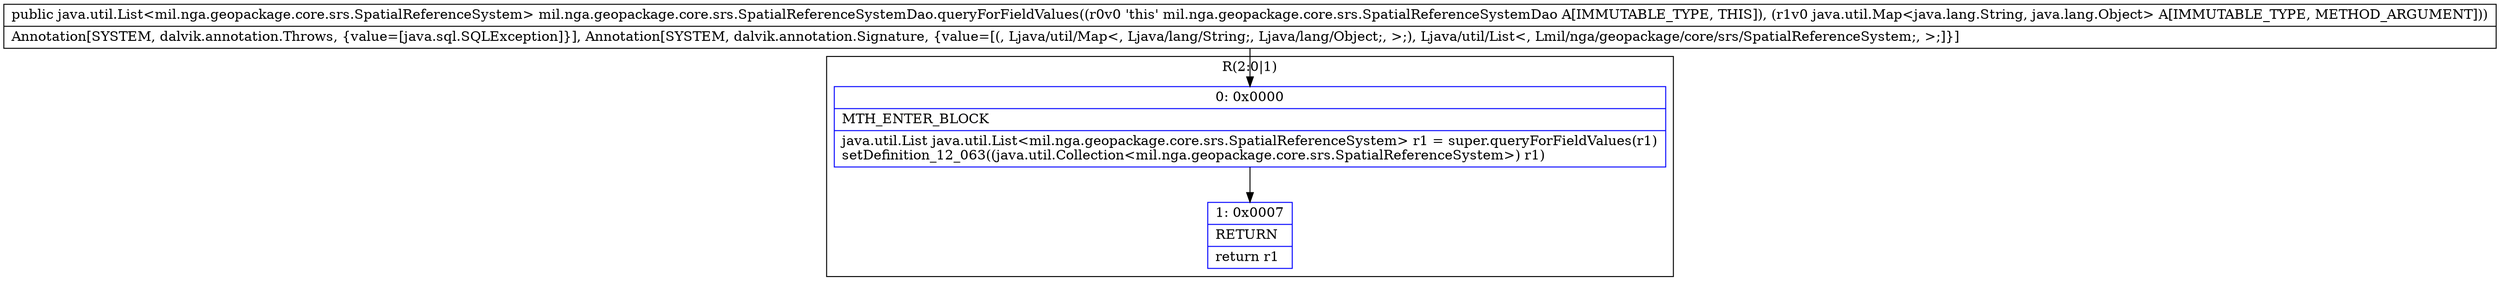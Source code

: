 digraph "CFG formil.nga.geopackage.core.srs.SpatialReferenceSystemDao.queryForFieldValues(Ljava\/util\/Map;)Ljava\/util\/List;" {
subgraph cluster_Region_2126150985 {
label = "R(2:0|1)";
node [shape=record,color=blue];
Node_0 [shape=record,label="{0\:\ 0x0000|MTH_ENTER_BLOCK\l|java.util.List java.util.List\<mil.nga.geopackage.core.srs.SpatialReferenceSystem\> r1 = super.queryForFieldValues(r1)\lsetDefinition_12_063((java.util.Collection\<mil.nga.geopackage.core.srs.SpatialReferenceSystem\>) r1)\l}"];
Node_1 [shape=record,label="{1\:\ 0x0007|RETURN\l|return r1\l}"];
}
MethodNode[shape=record,label="{public java.util.List\<mil.nga.geopackage.core.srs.SpatialReferenceSystem\> mil.nga.geopackage.core.srs.SpatialReferenceSystemDao.queryForFieldValues((r0v0 'this' mil.nga.geopackage.core.srs.SpatialReferenceSystemDao A[IMMUTABLE_TYPE, THIS]), (r1v0 java.util.Map\<java.lang.String, java.lang.Object\> A[IMMUTABLE_TYPE, METHOD_ARGUMENT]))  | Annotation[SYSTEM, dalvik.annotation.Throws, \{value=[java.sql.SQLException]\}], Annotation[SYSTEM, dalvik.annotation.Signature, \{value=[(, Ljava\/util\/Map\<, Ljava\/lang\/String;, Ljava\/lang\/Object;, \>;), Ljava\/util\/List\<, Lmil\/nga\/geopackage\/core\/srs\/SpatialReferenceSystem;, \>;]\}]\l}"];
MethodNode -> Node_0;
Node_0 -> Node_1;
}

